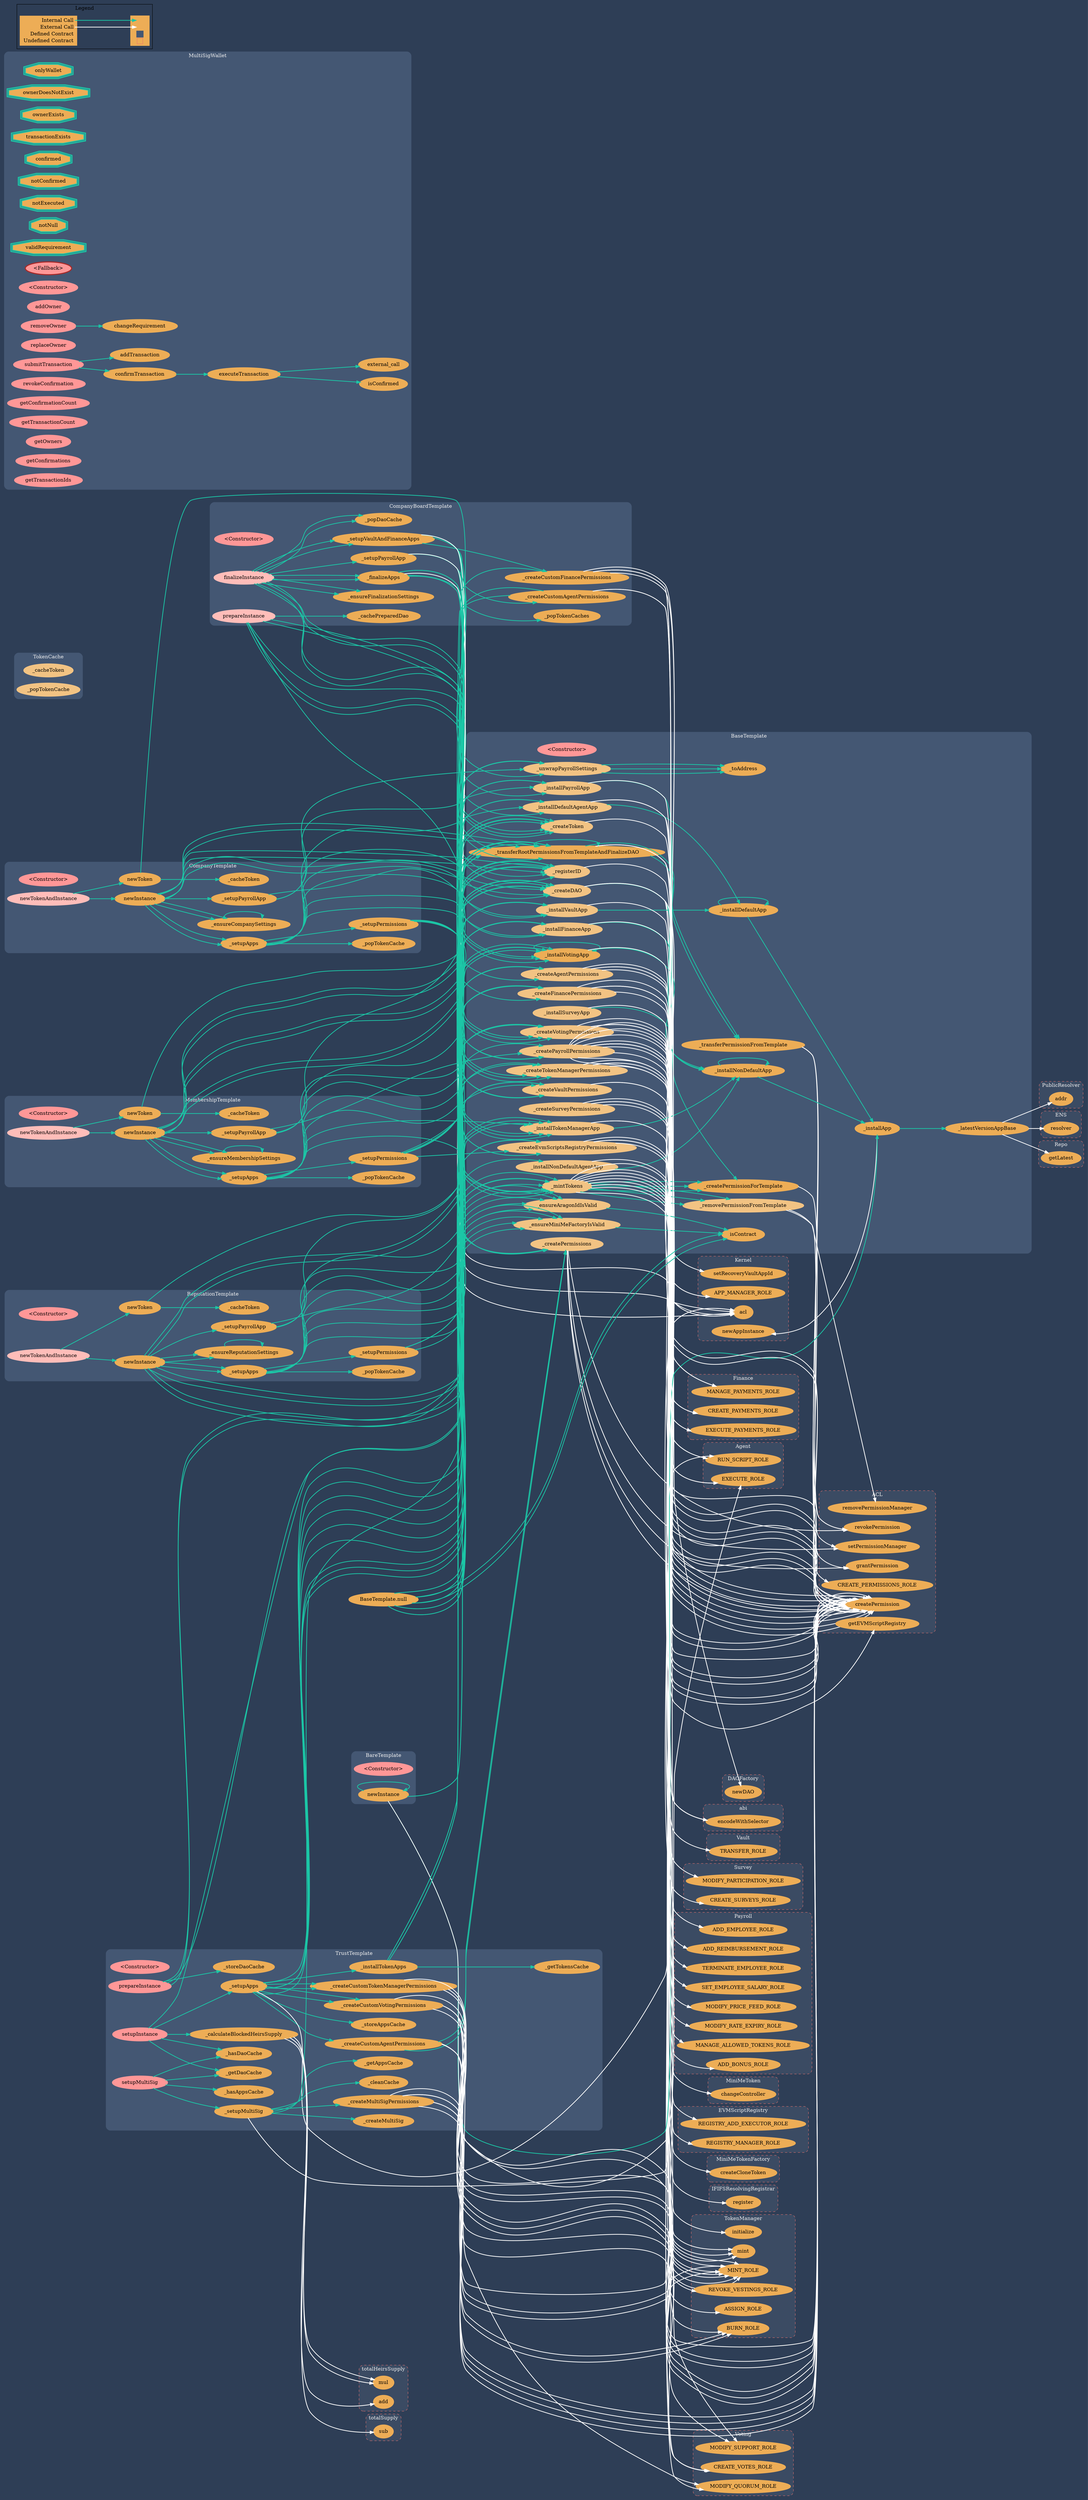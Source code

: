 digraph G {
  graph [ ratio = "auto", page = "100", compound =true, bgcolor = "#2e3e56" ];
  node [ style = "filled", fillcolor = "#edad56", color = "#edad56", penwidth =3 ];
  edge [ color = "#fcfcfc", penwidth =2, fontname = "helvetica Neue Ultra Light" ];
subgraph "clusterBaseTemplate" {
  graph [ label = "BaseTemplate", color = "#445773", fontcolor = "#f0f0f0", style = "rounded", bgcolor = "#445773" ];
  "BaseTemplate.<Constructor>" [ label = "<Constructor>", color = "#FF9797", fillcolor = "#FF9797" ];
  "BaseTemplate._createDAO" [ label = "_createDAO", color = "#f2c383", fillcolor = "#f2c383" ];
  "BaseTemplate._createPermissions" [ label = "_createPermissions", color = "#f2c383", fillcolor = "#f2c383" ];
  "BaseTemplate._createPermissionForTemplate" [ label = "_createPermissionForTemplate" ];
  "BaseTemplate._removePermissionFromTemplate" [ label = "_removePermissionFromTemplate", color = "#f2c383", fillcolor = "#f2c383" ];
  "BaseTemplate._transferRootPermissionsFromTemplateAndFinalizeDAO" [ label = "_transferRootPermissionsFromTemplateAndFinalizeDAO" ];
  "BaseTemplate._transferPermissionFromTemplate" [ label = "_transferPermissionFromTemplate" ];
  "BaseTemplate._installDefaultAgentApp" [ label = "_installDefaultAgentApp", color = "#f2c383", fillcolor = "#f2c383" ];
  "BaseTemplate._installNonDefaultAgentApp" [ label = "_installNonDefaultAgentApp", color = "#f2c383", fillcolor = "#f2c383" ];
  "BaseTemplate._createAgentPermissions" [ label = "_createAgentPermissions", color = "#f2c383", fillcolor = "#f2c383" ];
  "BaseTemplate._installVaultApp" [ label = "_installVaultApp", color = "#f2c383", fillcolor = "#f2c383" ];
  "BaseTemplate._createVaultPermissions" [ label = "_createVaultPermissions", color = "#f2c383", fillcolor = "#f2c383" ];
  "BaseTemplate._installVotingApp" [ label = "_installVotingApp" ];
  "BaseTemplate._createVotingPermissions" [ label = "_createVotingPermissions", color = "#f2c383", fillcolor = "#f2c383" ];
  "BaseTemplate._installSurveyApp" [ label = "_installSurveyApp", color = "#f2c383", fillcolor = "#f2c383" ];
  "BaseTemplate._createSurveyPermissions" [ label = "_createSurveyPermissions", color = "#f2c383", fillcolor = "#f2c383" ];
  "BaseTemplate._installPayrollApp" [ label = "_installPayrollApp", color = "#f2c383", fillcolor = "#f2c383" ];
  "BaseTemplate._createPayrollPermissions" [ label = "_createPayrollPermissions", color = "#f2c383", fillcolor = "#f2c383" ];
  "BaseTemplate._unwrapPayrollSettings" [ label = "_unwrapPayrollSettings", color = "#f2c383", fillcolor = "#f2c383" ];
  "BaseTemplate._installFinanceApp" [ label = "_installFinanceApp", color = "#f2c383", fillcolor = "#f2c383" ];
  "BaseTemplate._createFinancePermissions" [ label = "_createFinancePermissions", color = "#f2c383", fillcolor = "#f2c383" ];
  "BaseTemplate._installTokenManagerApp" [ label = "_installTokenManagerApp", color = "#f2c383", fillcolor = "#f2c383" ];
  "BaseTemplate._createTokenManagerPermissions" [ label = "_createTokenManagerPermissions", color = "#f2c383", fillcolor = "#f2c383" ];
  "BaseTemplate._mintTokens" [ label = "_mintTokens", color = "#f2c383", fillcolor = "#f2c383" ];
  "BaseTemplate._createEvmScriptsRegistryPermissions" [ label = "_createEvmScriptsRegistryPermissions", color = "#f2c383", fillcolor = "#f2c383" ];
  "BaseTemplate._installNonDefaultApp" [ label = "_installNonDefaultApp" ];
  "BaseTemplate._installDefaultApp" [ label = "_installDefaultApp" ];
  "BaseTemplate._installApp" [ label = "_installApp" ];
  "BaseTemplate._latestVersionAppBase" [ label = "_latestVersionAppBase" ];
  "BaseTemplate._createToken" [ label = "_createToken", color = "#f2c383", fillcolor = "#f2c383" ];
  "BaseTemplate._ensureMiniMeFactoryIsValid" [ label = "_ensureMiniMeFactoryIsValid", color = "#f2c383", fillcolor = "#f2c383" ];
  "BaseTemplate._registerID" [ label = "_registerID", color = "#f2c383", fillcolor = "#f2c383" ];
  "BaseTemplate._ensureAragonIdIsValid" [ label = "_ensureAragonIdIsValid", color = "#f2c383", fillcolor = "#f2c383" ];
  "BaseTemplate._toAddress" [ label = "_toAddress" ];
  "BaseTemplate.isContract" [ label = "isContract" ];
}

subgraph "clusterTokenCache" {
  graph [ label = "TokenCache", color = "#445773", fontcolor = "#f0f0f0", style = "rounded", bgcolor = "#445773" ];
  "TokenCache._cacheToken" [ label = "_cacheToken", color = "#f2c383", fillcolor = "#f2c383" ];
  "TokenCache._popTokenCache" [ label = "_popTokenCache", color = "#f2c383", fillcolor = "#f2c383" ];
}

subgraph "clusterBareTemplate" {
  graph [ label = "BareTemplate", color = "#445773", fontcolor = "#f0f0f0", style = "rounded", bgcolor = "#445773" ];
  "BareTemplate.<Constructor>" [ label = "<Constructor>", color = "#FF9797", fillcolor = "#FF9797" ];
  "BareTemplate.newInstance" [ label = "newInstance" ];
}

subgraph "clusterCompanyBoardTemplate" {
  graph [ label = "CompanyBoardTemplate", color = "#445773", fontcolor = "#f0f0f0", style = "rounded", bgcolor = "#445773" ];
  "CompanyBoardTemplate.<Constructor>" [ label = "<Constructor>", color = "#FF9797", fillcolor = "#FF9797" ];
  "CompanyBoardTemplate.prepareInstance" [ label = "prepareInstance", color = "#ffbdb9", fillcolor = "#ffbdb9" ];
  "CompanyBoardTemplate.finalizeInstance" [ label = "finalizeInstance", color = "#ffbdb9", fillcolor = "#ffbdb9" ];
  "CompanyBoardTemplate._finalizeApps" [ label = "_finalizeApps" ];
  "CompanyBoardTemplate._setupVaultAndFinanceApps" [ label = "_setupVaultAndFinanceApps" ];
  "CompanyBoardTemplate._setupPayrollApp" [ label = "_setupPayrollApp" ];
  "CompanyBoardTemplate._createCustomAgentPermissions" [ label = "_createCustomAgentPermissions" ];
  "CompanyBoardTemplate._createCustomFinancePermissions" [ label = "_createCustomFinancePermissions" ];
  "CompanyBoardTemplate._cachePreparedDao" [ label = "_cachePreparedDao" ];
  "CompanyBoardTemplate._popDaoCache" [ label = "_popDaoCache" ];
  "CompanyBoardTemplate._popTokenCaches" [ label = "_popTokenCaches" ];
  "CompanyBoardTemplate._ensureFinalizationSettings" [ label = "_ensureFinalizationSettings" ];
}

subgraph "clusterCompanyTemplate" {
  graph [ label = "CompanyTemplate", color = "#445773", fontcolor = "#f0f0f0", style = "rounded", bgcolor = "#445773" ];
  "CompanyTemplate.<Constructor>" [ label = "<Constructor>", color = "#FF9797", fillcolor = "#FF9797" ];
  "CompanyTemplate.newTokenAndInstance" [ label = "newTokenAndInstance", color = "#ffbdb9", fillcolor = "#ffbdb9" ];
  "CompanyTemplate.newToken" [ label = "newToken" ];
  "CompanyTemplate.newInstance" [ label = "newInstance" ];
  "CompanyTemplate._setupApps" [ label = "_setupApps" ];
  "CompanyTemplate._setupPayrollApp" [ label = "_setupPayrollApp" ];
  "CompanyTemplate._setupPermissions" [ label = "_setupPermissions" ];
  "CompanyTemplate._ensureCompanySettings" [ label = "_ensureCompanySettings" ];
  "CompanyTemplate._cacheToken" [ label = "_cacheToken" ];
  "CompanyTemplate._popTokenCache" [ label = "_popTokenCache" ];
}

subgraph "clusterMembershipTemplate" {
  graph [ label = "MembershipTemplate", color = "#445773", fontcolor = "#f0f0f0", style = "rounded", bgcolor = "#445773" ];
  "MembershipTemplate.<Constructor>" [ label = "<Constructor>", color = "#FF9797", fillcolor = "#FF9797" ];
  "MembershipTemplate.newTokenAndInstance" [ label = "newTokenAndInstance", color = "#ffbdb9", fillcolor = "#ffbdb9" ];
  "MembershipTemplate.newToken" [ label = "newToken" ];
  "MembershipTemplate.newInstance" [ label = "newInstance" ];
  "MembershipTemplate._setupApps" [ label = "_setupApps" ];
  "MembershipTemplate._setupPayrollApp" [ label = "_setupPayrollApp" ];
  "MembershipTemplate._setupPermissions" [ label = "_setupPermissions" ];
  "MembershipTemplate._ensureMembershipSettings" [ label = "_ensureMembershipSettings" ];
  "MembershipTemplate._cacheToken" [ label = "_cacheToken" ];
  "MembershipTemplate._popTokenCache" [ label = "_popTokenCache" ];
}

subgraph "clusterReputationTemplate" {
  graph [ label = "ReputationTemplate", color = "#445773", fontcolor = "#f0f0f0", style = "rounded", bgcolor = "#445773" ];
  "ReputationTemplate.<Constructor>" [ label = "<Constructor>", color = "#FF9797", fillcolor = "#FF9797" ];
  "ReputationTemplate.newTokenAndInstance" [ label = "newTokenAndInstance", color = "#ffbdb9", fillcolor = "#ffbdb9" ];
  "ReputationTemplate.newToken" [ label = "newToken" ];
  "ReputationTemplate.newInstance" [ label = "newInstance" ];
  "ReputationTemplate._setupApps" [ label = "_setupApps" ];
  "ReputationTemplate._setupPayrollApp" [ label = "_setupPayrollApp" ];
  "ReputationTemplate._setupPermissions" [ label = "_setupPermissions" ];
  "ReputationTemplate._ensureReputationSettings" [ label = "_ensureReputationSettings" ];
  "ReputationTemplate._cacheToken" [ label = "_cacheToken" ];
  "ReputationTemplate._popTokenCache" [ label = "_popTokenCache" ];
}

subgraph "clusterMultiSigWallet" {
  graph [ label = "MultiSigWallet", color = "#445773", fontcolor = "#f0f0f0", style = "rounded", bgcolor = "#445773" ];
  "MultiSigWallet.onlyWallet" [ label = "onlyWallet", color = "#1bc6a6", shape =doubleoctagon ];
  "MultiSigWallet.ownerDoesNotExist" [ label = "ownerDoesNotExist", color = "#1bc6a6", shape =doubleoctagon ];
  "MultiSigWallet.ownerExists" [ label = "ownerExists", color = "#1bc6a6", shape =doubleoctagon ];
  "MultiSigWallet.transactionExists" [ label = "transactionExists", color = "#1bc6a6", shape =doubleoctagon ];
  "MultiSigWallet.confirmed" [ label = "confirmed", color = "#1bc6a6", shape =doubleoctagon ];
  "MultiSigWallet.notConfirmed" [ label = "notConfirmed", color = "#1bc6a6", shape =doubleoctagon ];
  "MultiSigWallet.notExecuted" [ label = "notExecuted", color = "#1bc6a6", shape =doubleoctagon ];
  "MultiSigWallet.notNull" [ label = "notNull", color = "#1bc6a6", shape =doubleoctagon ];
  "MultiSigWallet.validRequirement" [ label = "validRequirement", color = "#1bc6a6", shape =doubleoctagon ];
  "MultiSigWallet.<Fallback>" [ label = "<Fallback>", color = "brown", fillcolor = "#FF9797" ];
  "MultiSigWallet.<Constructor>" [ label = "<Constructor>", color = "#FF9797", fillcolor = "#FF9797" ];
  "MultiSigWallet.addOwner" [ label = "addOwner", color = "#FF9797", fillcolor = "#FF9797" ];
  "MultiSigWallet.removeOwner" [ label = "removeOwner", color = "#FF9797", fillcolor = "#FF9797" ];
  "MultiSigWallet.replaceOwner" [ label = "replaceOwner", color = "#FF9797", fillcolor = "#FF9797" ];
  "MultiSigWallet.changeRequirement" [ label = "changeRequirement" ];
  "MultiSigWallet.submitTransaction" [ label = "submitTransaction", color = "#FF9797", fillcolor = "#FF9797" ];
  "MultiSigWallet.confirmTransaction" [ label = "confirmTransaction" ];
  "MultiSigWallet.revokeConfirmation" [ label = "revokeConfirmation", color = "#FF9797", fillcolor = "#FF9797" ];
  "MultiSigWallet.executeTransaction" [ label = "executeTransaction" ];
  "MultiSigWallet.external_call" [ label = "external_call" ];
  "MultiSigWallet.isConfirmed" [ label = "isConfirmed" ];
  "MultiSigWallet.addTransaction" [ label = "addTransaction" ];
  "MultiSigWallet.getConfirmationCount" [ label = "getConfirmationCount", color = "#FF9797", fillcolor = "#FF9797" ];
  "MultiSigWallet.getTransactionCount" [ label = "getTransactionCount", color = "#FF9797", fillcolor = "#FF9797" ];
  "MultiSigWallet.getOwners" [ label = "getOwners", color = "#FF9797", fillcolor = "#FF9797" ];
  "MultiSigWallet.getConfirmations" [ label = "getConfirmations", color = "#FF9797", fillcolor = "#FF9797" ];
  "MultiSigWallet.getTransactionIds" [ label = "getTransactionIds", color = "#FF9797", fillcolor = "#FF9797" ];
}

subgraph "clusterTrustTemplate" {
  graph [ label = "TrustTemplate", color = "#445773", fontcolor = "#f0f0f0", style = "rounded", bgcolor = "#445773" ];
  "TrustTemplate.<Constructor>" [ label = "<Constructor>", color = "#FF9797", fillcolor = "#FF9797" ];
  "TrustTemplate.prepareInstance" [ label = "prepareInstance", color = "#FF9797", fillcolor = "#FF9797" ];
  "TrustTemplate.setupInstance" [ label = "setupInstance", color = "#FF9797", fillcolor = "#FF9797" ];
  "TrustTemplate.setupMultiSig" [ label = "setupMultiSig", color = "#FF9797", fillcolor = "#FF9797" ];
  "TrustTemplate._setupApps" [ label = "_setupApps" ];
  "TrustTemplate._setupMultiSig" [ label = "_setupMultiSig" ];
  "TrustTemplate._createMultiSig" [ label = "_createMultiSig" ];
  "TrustTemplate._installTokenApps" [ label = "_installTokenApps" ];
  "TrustTemplate._createCustomAgentPermissions" [ label = "_createCustomAgentPermissions" ];
  "TrustTemplate._createCustomTokenManagerPermissions" [ label = "_createCustomTokenManagerPermissions" ];
  "TrustTemplate._createCustomVotingPermissions" [ label = "_createCustomVotingPermissions" ];
  "TrustTemplate._createMultiSigPermissions" [ label = "_createMultiSigPermissions" ];
  "TrustTemplate._storeDaoCache" [ label = "_storeDaoCache" ];
  "TrustTemplate._storeAppsCache" [ label = "_storeAppsCache" ];
  "TrustTemplate._cleanCache" [ label = "_cleanCache" ];
  "TrustTemplate._hasDaoCache" [ label = "_hasDaoCache" ];
  "TrustTemplate._hasAppsCache" [ label = "_hasAppsCache" ];
  "TrustTemplate._getDaoCache" [ label = "_getDaoCache" ];
  "TrustTemplate._getTokensCache" [ label = "_getTokensCache" ];
  "TrustTemplate._getAppsCache" [ label = "_getAppsCache" ];
  "TrustTemplate._calculateBlockedHeirsSupply" [ label = "_calculateBlockedHeirsSupply" ];
}

subgraph "clusterDAOFactory" {
  graph [ label = "DAOFactory", color = "#e8726d", fontcolor = "#f0f0f0", style = "rounded,dashed", bgcolor = "#3b4b63" ];
  "DAOFactory.newDAO" [ label = "newDAO" ];
}

subgraph "clusterKernel" {
  graph [ label = "Kernel", color = "#e8726d", fontcolor = "#f0f0f0", style = "rounded,dashed", bgcolor = "#3b4b63" ];
  "Kernel.acl" [ label = "acl" ];
  "Kernel.APP_MANAGER_ROLE" [ label = "APP_MANAGER_ROLE" ];
  "Kernel.setRecoveryVaultAppId" [ label = "setRecoveryVaultAppId" ];
  "Kernel.newAppInstance" [ label = "newAppInstance" ];
}

subgraph "clusterACL" {
  graph [ label = "ACL", color = "#e8726d", fontcolor = "#f0f0f0", style = "rounded,dashed", bgcolor = "#3b4b63" ];
  "ACL.createPermission" [ label = "createPermission" ];
  "ACL.grantPermission" [ label = "grantPermission" ];
  "ACL.revokePermission" [ label = "revokePermission" ];
  "ACL.setPermissionManager" [ label = "setPermissionManager" ];
  "ACL.removePermissionManager" [ label = "removePermissionManager" ];
  "ACL.CREATE_PERMISSIONS_ROLE" [ label = "CREATE_PERMISSIONS_ROLE" ];
  "ACL.getEVMScriptRegistry" [ label = "getEVMScriptRegistry" ];
}

subgraph "clusterabi" {
  graph [ label = "abi", color = "#e8726d", fontcolor = "#f0f0f0", style = "rounded,dashed", bgcolor = "#3b4b63" ];
  "abi.encodeWithSelector" [ label = "encodeWithSelector" ];
}

subgraph "clusterAgent" {
  graph [ label = "Agent", color = "#e8726d", fontcolor = "#f0f0f0", style = "rounded,dashed", bgcolor = "#3b4b63" ];
  "Agent.EXECUTE_ROLE" [ label = "EXECUTE_ROLE" ];
  "Agent.RUN_SCRIPT_ROLE" [ label = "RUN_SCRIPT_ROLE" ];
}

subgraph "clusterVault" {
  graph [ label = "Vault", color = "#e8726d", fontcolor = "#f0f0f0", style = "rounded,dashed", bgcolor = "#3b4b63" ];
  "Vault.TRANSFER_ROLE" [ label = "TRANSFER_ROLE" ];
}

subgraph "clusterVoting" {
  graph [ label = "Voting", color = "#e8726d", fontcolor = "#f0f0f0", style = "rounded,dashed", bgcolor = "#3b4b63" ];
  "Voting.MODIFY_QUORUM_ROLE" [ label = "MODIFY_QUORUM_ROLE" ];
  "Voting.MODIFY_SUPPORT_ROLE" [ label = "MODIFY_SUPPORT_ROLE" ];
  "Voting.CREATE_VOTES_ROLE" [ label = "CREATE_VOTES_ROLE" ];
}

subgraph "clusterSurvey" {
  graph [ label = "Survey", color = "#e8726d", fontcolor = "#f0f0f0", style = "rounded,dashed", bgcolor = "#3b4b63" ];
  "Survey.CREATE_SURVEYS_ROLE" [ label = "CREATE_SURVEYS_ROLE" ];
  "Survey.MODIFY_PARTICIPATION_ROLE" [ label = "MODIFY_PARTICIPATION_ROLE" ];
}

subgraph "clusterPayroll" {
  graph [ label = "Payroll", color = "#e8726d", fontcolor = "#f0f0f0", style = "rounded,dashed", bgcolor = "#3b4b63" ];
  "Payroll.ADD_BONUS_ROLE" [ label = "ADD_BONUS_ROLE" ];
  "Payroll.ADD_EMPLOYEE_ROLE" [ label = "ADD_EMPLOYEE_ROLE" ];
  "Payroll.ADD_REIMBURSEMENT_ROLE" [ label = "ADD_REIMBURSEMENT_ROLE" ];
  "Payroll.TERMINATE_EMPLOYEE_ROLE" [ label = "TERMINATE_EMPLOYEE_ROLE" ];
  "Payroll.SET_EMPLOYEE_SALARY_ROLE" [ label = "SET_EMPLOYEE_SALARY_ROLE" ];
  "Payroll.MODIFY_PRICE_FEED_ROLE" [ label = "MODIFY_PRICE_FEED_ROLE" ];
  "Payroll.MODIFY_RATE_EXPIRY_ROLE" [ label = "MODIFY_RATE_EXPIRY_ROLE" ];
  "Payroll.MANAGE_ALLOWED_TOKENS_ROLE" [ label = "MANAGE_ALLOWED_TOKENS_ROLE" ];
}

subgraph "clusterFinance" {
  graph [ label = "Finance", color = "#e8726d", fontcolor = "#f0f0f0", style = "rounded,dashed", bgcolor = "#3b4b63" ];
  "Finance.CREATE_PAYMENTS_ROLE" [ label = "CREATE_PAYMENTS_ROLE" ];
  "Finance.EXECUTE_PAYMENTS_ROLE" [ label = "EXECUTE_PAYMENTS_ROLE" ];
  "Finance.MANAGE_PAYMENTS_ROLE" [ label = "MANAGE_PAYMENTS_ROLE" ];
}

subgraph "clusterMiniMeToken" {
  graph [ label = "MiniMeToken", color = "#e8726d", fontcolor = "#f0f0f0", style = "rounded,dashed", bgcolor = "#3b4b63" ];
  "MiniMeToken.changeController" [ label = "changeController" ];
}

subgraph "clusterTokenManager" {
  graph [ label = "TokenManager", color = "#e8726d", fontcolor = "#f0f0f0", style = "rounded,dashed", bgcolor = "#3b4b63" ];
  "TokenManager.initialize" [ label = "initialize" ];
  "TokenManager.MINT_ROLE" [ label = "MINT_ROLE" ];
  "TokenManager.BURN_ROLE" [ label = "BURN_ROLE" ];
  "TokenManager.mint" [ label = "mint" ];
  "TokenManager.ASSIGN_ROLE" [ label = "ASSIGN_ROLE" ];
  "TokenManager.REVOKE_VESTINGS_ROLE" [ label = "REVOKE_VESTINGS_ROLE" ];
}

subgraph "clusterEVMScriptRegistry" {
  graph [ label = "EVMScriptRegistry", color = "#e8726d", fontcolor = "#f0f0f0", style = "rounded,dashed", bgcolor = "#3b4b63" ];
  "EVMScriptRegistry.REGISTRY_MANAGER_ROLE" [ label = "REGISTRY_MANAGER_ROLE" ];
  "EVMScriptRegistry.REGISTRY_ADD_EXECUTOR_ROLE" [ label = "REGISTRY_ADD_EXECUTOR_ROLE" ];
}

subgraph "clusterPublicResolver" {
  graph [ label = "PublicResolver", color = "#e8726d", fontcolor = "#f0f0f0", style = "rounded,dashed", bgcolor = "#3b4b63" ];
  "PublicResolver.addr" [ label = "addr" ];
}

subgraph "clusterENS" {
  graph [ label = "ENS", color = "#e8726d", fontcolor = "#f0f0f0", style = "rounded,dashed", bgcolor = "#3b4b63" ];
  "ENS.resolver" [ label = "resolver" ];
}

subgraph "clusterRepo" {
  graph [ label = "Repo", color = "#e8726d", fontcolor = "#f0f0f0", style = "rounded,dashed", bgcolor = "#3b4b63" ];
  "Repo.getLatest" [ label = "getLatest" ];
}

subgraph "clusterMiniMeTokenFactory" {
  graph [ label = "MiniMeTokenFactory", color = "#e8726d", fontcolor = "#f0f0f0", style = "rounded,dashed", bgcolor = "#3b4b63" ];
  "MiniMeTokenFactory.createCloneToken" [ label = "createCloneToken" ];
}

subgraph "clusterIFIFSResolvingRegistrar" {
  graph [ label = "IFIFSResolvingRegistrar", color = "#e8726d", fontcolor = "#f0f0f0", style = "rounded,dashed", bgcolor = "#3b4b63" ];
  "IFIFSResolvingRegistrar.register" [ label = "register" ];
}

subgraph "clustertotalHeirsSupply" {
  graph [ label = "totalHeirsSupply", color = "#e8726d", fontcolor = "#f0f0f0", style = "rounded,dashed", bgcolor = "#3b4b63" ];
  "totalHeirsSupply.add" [ label = "add" ];
  "totalHeirsSupply.mul" [ label = "mul" ];
}

subgraph "clustertotalSupply" {
  graph [ label = "totalSupply", color = "#e8726d", fontcolor = "#f0f0f0", style = "rounded,dashed", bgcolor = "#3b4b63" ];
  "totalSupply.sub" [ label = "sub" ];
}

  "BaseTemplate.null";
  "BaseTemplate.isContract";
  "BaseTemplate._createDAO";
  "DAOFactory.newDAO";
  "Kernel.acl";
  "BaseTemplate._createPermissionForTemplate";
  "Kernel.APP_MANAGER_ROLE";
  "BaseTemplate._createPermissions";
  "ACL.createPermission";
  "ACL.grantPermission";
  "ACL.revokePermission";
  "ACL.setPermissionManager";
  "BaseTemplate._removePermissionFromTemplate";
  "ACL.removePermissionManager";
  "BaseTemplate._transferRootPermissionsFromTemplateAndFinalizeDAO";
  "BaseTemplate._transferPermissionFromTemplate";
  "ACL.CREATE_PERMISSIONS_ROLE";
  "BaseTemplate._installDefaultAgentApp";
  "abi.encodeWithSelector";
  "BaseTemplate._installDefaultApp";
  "Kernel.setRecoveryVaultAppId";
  "BaseTemplate._installNonDefaultAgentApp";
  "BaseTemplate._installNonDefaultApp";
  "BaseTemplate._createAgentPermissions";
  "Agent.EXECUTE_ROLE";
  "Agent.RUN_SCRIPT_ROLE";
  "BaseTemplate._installVaultApp";
  "BaseTemplate._createVaultPermissions";
  "Vault.TRANSFER_ROLE";
  "BaseTemplate._installVotingApp";
  "BaseTemplate._createVotingPermissions";
  "Voting.MODIFY_QUORUM_ROLE";
  "Voting.MODIFY_SUPPORT_ROLE";
  "Voting.CREATE_VOTES_ROLE";
  "BaseTemplate._installSurveyApp";
  "BaseTemplate._createSurveyPermissions";
  "Survey.CREATE_SURVEYS_ROLE";
  "Survey.MODIFY_PARTICIPATION_ROLE";
  "BaseTemplate._installPayrollApp";
  "BaseTemplate._createPayrollPermissions";
  "Payroll.ADD_BONUS_ROLE";
  "Payroll.ADD_EMPLOYEE_ROLE";
  "Payroll.ADD_REIMBURSEMENT_ROLE";
  "Payroll.TERMINATE_EMPLOYEE_ROLE";
  "Payroll.SET_EMPLOYEE_SALARY_ROLE";
  "Payroll.MODIFY_PRICE_FEED_ROLE";
  "Payroll.MODIFY_RATE_EXPIRY_ROLE";
  "Payroll.MANAGE_ALLOWED_TOKENS_ROLE";
  "BaseTemplate._unwrapPayrollSettings";
  "BaseTemplate._toAddress";
  "BaseTemplate._installFinanceApp";
  "BaseTemplate._createFinancePermissions";
  "Finance.CREATE_PAYMENTS_ROLE";
  "Finance.EXECUTE_PAYMENTS_ROLE";
  "Finance.MANAGE_PAYMENTS_ROLE";
  "BaseTemplate._installTokenManagerApp";
  "MiniMeToken.changeController";
  "TokenManager.initialize";
  "BaseTemplate._createTokenManagerPermissions";
  "TokenManager.MINT_ROLE";
  "TokenManager.BURN_ROLE";
  "BaseTemplate._mintTokens";
  "TokenManager.mint";
  "BaseTemplate._createEvmScriptsRegistryPermissions";
  "ACL.getEVMScriptRegistry";
  "EVMScriptRegistry.REGISTRY_MANAGER_ROLE";
  "EVMScriptRegistry.REGISTRY_ADD_EXECUTOR_ROLE";
  "BaseTemplate._installApp";
  "BaseTemplate._latestVersionAppBase";
  "Kernel.newAppInstance";
  "PublicResolver.addr";
  "ENS.resolver";
  "Repo.getLatest";
  "BaseTemplate._createToken";
  "MiniMeTokenFactory.createCloneToken";
  "BaseTemplate._ensureMiniMeFactoryIsValid";
  "BaseTemplate._registerID";
  "IFIFSResolvingRegistrar.register";
  "BaseTemplate._ensureAragonIdIsValid";
  "BareTemplate.newInstance";
  "CompanyBoardTemplate.prepareInstance";
  "CompanyBoardTemplate._cachePreparedDao";
  "CompanyBoardTemplate.finalizeInstance";
  "CompanyBoardTemplate._ensureFinalizationSettings";
  "CompanyBoardTemplate._popDaoCache";
  "CompanyBoardTemplate._setupVaultAndFinanceApps";
  "CompanyBoardTemplate._finalizeApps";
  "CompanyBoardTemplate._setupPayrollApp";
  "CompanyBoardTemplate._popTokenCaches";
  "CompanyBoardTemplate._createCustomAgentPermissions";
  "CompanyBoardTemplate._createCustomFinancePermissions";
  "CompanyTemplate.newTokenAndInstance";
  "CompanyTemplate.newToken";
  "CompanyTemplate.newInstance";
  "CompanyTemplate._cacheToken";
  "CompanyTemplate._ensureCompanySettings";
  "CompanyTemplate._setupApps";
  "CompanyTemplate._setupPayrollApp";
  "CompanyTemplate._popTokenCache";
  "CompanyTemplate._setupPermissions";
  "MembershipTemplate.newTokenAndInstance";
  "MembershipTemplate.newToken";
  "MembershipTemplate.newInstance";
  "MembershipTemplate._cacheToken";
  "MembershipTemplate._ensureMembershipSettings";
  "MembershipTemplate._setupApps";
  "MembershipTemplate._setupPayrollApp";
  "MembershipTemplate._popTokenCache";
  "MembershipTemplate._setupPermissions";
  "ReputationTemplate.newTokenAndInstance";
  "ReputationTemplate.newToken";
  "ReputationTemplate.newInstance";
  "ReputationTemplate._cacheToken";
  "ReputationTemplate._ensureReputationSettings";
  "ReputationTemplate._setupApps";
  "ReputationTemplate._setupPayrollApp";
  "ReputationTemplate._popTokenCache";
  "ReputationTemplate._setupPermissions";
  "MultiSigWallet.removeOwner";
  "MultiSigWallet.changeRequirement";
  "MultiSigWallet.submitTransaction";
  "MultiSigWallet.addTransaction";
  "MultiSigWallet.confirmTransaction";
  "MultiSigWallet.executeTransaction";
  "MultiSigWallet.isConfirmed";
  "MultiSigWallet.external_call";
  "TrustTemplate.prepareInstance";
  "TrustTemplate._storeDaoCache";
  "TrustTemplate.setupInstance";
  "TrustTemplate._hasDaoCache";
  "TrustTemplate._calculateBlockedHeirsSupply";
  "TrustTemplate._getDaoCache";
  "TrustTemplate._setupApps";
  "TrustTemplate.setupMultiSig";
  "TrustTemplate._hasAppsCache";
  "TrustTemplate._setupMultiSig";
  "TrustTemplate._installTokenApps";
  "TrustTemplate._createCustomAgentPermissions";
  "TrustTemplate._createCustomVotingPermissions";
  "TrustTemplate._createCustomTokenManagerPermissions";
  "TrustTemplate._storeAppsCache";
  "TrustTemplate._getAppsCache";
  "TrustTemplate._createMultiSig";
  "TrustTemplate._createMultiSigPermissions";
  "TrustTemplate._cleanCache";
  "TrustTemplate._getTokensCache";
  "TokenManager.ASSIGN_ROLE";
  "TokenManager.REVOKE_VESTINGS_ROLE";
  "totalHeirsSupply.add";
  "totalHeirsSupply.mul";
  "totalSupply.sub";
  "BaseTemplate.null" -> "BaseTemplate.isContract" [ color = "#1bc6a6" ];
  "BaseTemplate.null" -> "BaseTemplate.isContract" [ color = "#1bc6a6" ];
  "BaseTemplate._createDAO" -> "DAOFactory.newDAO" [ color = "white" ];
  "BaseTemplate._createDAO" -> "Kernel.acl" [ color = "white" ];
  "BaseTemplate._createDAO" -> "BaseTemplate._createPermissionForTemplate" [ color = "#1bc6a6" ];
  "BaseTemplate._createDAO" -> "Kernel.APP_MANAGER_ROLE" [ color = "white" ];
  "BaseTemplate._createPermissions" -> "ACL.createPermission" [ color = "white" ];
  "BaseTemplate._createPermissions" -> "ACL.grantPermission" [ color = "white" ];
  "BaseTemplate._createPermissions" -> "ACL.revokePermission" [ color = "white" ];
  "BaseTemplate._createPermissions" -> "ACL.setPermissionManager" [ color = "white" ];
  "BaseTemplate._createPermissionForTemplate" -> "ACL.createPermission" [ color = "white" ];
  "BaseTemplate._removePermissionFromTemplate" -> "ACL.revokePermission" [ color = "white" ];
  "BaseTemplate._removePermissionFromTemplate" -> "ACL.removePermissionManager" [ color = "white" ];
  "BaseTemplate._transferRootPermissionsFromTemplateAndFinalizeDAO" -> "BaseTemplate._transferRootPermissionsFromTemplateAndFinalizeDAO" [ color = "#1bc6a6" ];
  "BaseTemplate._transferRootPermissionsFromTemplateAndFinalizeDAO" -> "Kernel.acl" [ color = "white" ];
  "BaseTemplate._transferRootPermissionsFromTemplateAndFinalizeDAO" -> "BaseTemplate._transferPermissionFromTemplate" [ color = "#1bc6a6" ];
  "BaseTemplate._transferRootPermissionsFromTemplateAndFinalizeDAO" -> "Kernel.APP_MANAGER_ROLE" [ color = "white" ];
  "BaseTemplate._transferRootPermissionsFromTemplateAndFinalizeDAO" -> "BaseTemplate._transferPermissionFromTemplate" [ color = "#1bc6a6" ];
  "BaseTemplate._transferRootPermissionsFromTemplateAndFinalizeDAO" -> "ACL.CREATE_PERMISSIONS_ROLE" [ color = "white" ];
  "BaseTemplate._transferPermissionFromTemplate" -> "ACL.grantPermission" [ color = "white" ];
  "BaseTemplate._transferPermissionFromTemplate" -> "ACL.revokePermission" [ color = "white" ];
  "BaseTemplate._transferPermissionFromTemplate" -> "ACL.setPermissionManager" [ color = "white" ];
  "BaseTemplate._installDefaultAgentApp" -> "abi.encodeWithSelector" [ color = "white" ];
  "BaseTemplate._installDefaultAgentApp" -> "BaseTemplate._installDefaultApp" [ color = "#1bc6a6" ];
  "BaseTemplate._installDefaultAgentApp" -> "Kernel.setRecoveryVaultAppId" [ color = "white" ];
  "BaseTemplate._installNonDefaultAgentApp" -> "abi.encodeWithSelector" [ color = "white" ];
  "BaseTemplate._installNonDefaultAgentApp" -> "BaseTemplate._installNonDefaultApp" [ color = "#1bc6a6" ];
  "BaseTemplate._createAgentPermissions" -> "ACL.createPermission" [ color = "white" ];
  "BaseTemplate._createAgentPermissions" -> "Agent.EXECUTE_ROLE" [ color = "white" ];
  "BaseTemplate._createAgentPermissions" -> "ACL.createPermission" [ color = "white" ];
  "BaseTemplate._createAgentPermissions" -> "Agent.RUN_SCRIPT_ROLE" [ color = "white" ];
  "BaseTemplate._installVaultApp" -> "abi.encodeWithSelector" [ color = "white" ];
  "BaseTemplate._installVaultApp" -> "BaseTemplate._installDefaultApp" [ color = "#1bc6a6" ];
  "BaseTemplate._createVaultPermissions" -> "ACL.createPermission" [ color = "white" ];
  "BaseTemplate._createVaultPermissions" -> "Vault.TRANSFER_ROLE" [ color = "white" ];
  "BaseTemplate._installVotingApp" -> "BaseTemplate._installVotingApp" [ color = "#1bc6a6" ];
  "BaseTemplate._installVotingApp" -> "abi.encodeWithSelector" [ color = "white" ];
  "BaseTemplate._installVotingApp" -> "BaseTemplate._installNonDefaultApp" [ color = "#1bc6a6" ];
  "BaseTemplate._createVotingPermissions" -> "ACL.createPermission" [ color = "white" ];
  "BaseTemplate._createVotingPermissions" -> "Voting.MODIFY_QUORUM_ROLE" [ color = "white" ];
  "BaseTemplate._createVotingPermissions" -> "ACL.createPermission" [ color = "white" ];
  "BaseTemplate._createVotingPermissions" -> "Voting.MODIFY_SUPPORT_ROLE" [ color = "white" ];
  "BaseTemplate._createVotingPermissions" -> "ACL.createPermission" [ color = "white" ];
  "BaseTemplate._createVotingPermissions" -> "Voting.CREATE_VOTES_ROLE" [ color = "white" ];
  "BaseTemplate._installSurveyApp" -> "abi.encodeWithSelector" [ color = "white" ];
  "BaseTemplate._installSurveyApp" -> "BaseTemplate._installNonDefaultApp" [ color = "#1bc6a6" ];
  "BaseTemplate._createSurveyPermissions" -> "ACL.createPermission" [ color = "white" ];
  "BaseTemplate._createSurveyPermissions" -> "Survey.CREATE_SURVEYS_ROLE" [ color = "white" ];
  "BaseTemplate._createSurveyPermissions" -> "ACL.createPermission" [ color = "white" ];
  "BaseTemplate._createSurveyPermissions" -> "Survey.MODIFY_PARTICIPATION_ROLE" [ color = "white" ];
  "BaseTemplate._installPayrollApp" -> "abi.encodeWithSelector" [ color = "white" ];
  "BaseTemplate._installPayrollApp" -> "BaseTemplate._installNonDefaultApp" [ color = "#1bc6a6" ];
  "BaseTemplate._createPayrollPermissions" -> "ACL.createPermission" [ color = "white" ];
  "BaseTemplate._createPayrollPermissions" -> "Payroll.ADD_BONUS_ROLE" [ color = "white" ];
  "BaseTemplate._createPayrollPermissions" -> "ACL.createPermission" [ color = "white" ];
  "BaseTemplate._createPayrollPermissions" -> "Payroll.ADD_EMPLOYEE_ROLE" [ color = "white" ];
  "BaseTemplate._createPayrollPermissions" -> "ACL.createPermission" [ color = "white" ];
  "BaseTemplate._createPayrollPermissions" -> "Payroll.ADD_REIMBURSEMENT_ROLE" [ color = "white" ];
  "BaseTemplate._createPayrollPermissions" -> "ACL.createPermission" [ color = "white" ];
  "BaseTemplate._createPayrollPermissions" -> "Payroll.TERMINATE_EMPLOYEE_ROLE" [ color = "white" ];
  "BaseTemplate._createPayrollPermissions" -> "ACL.createPermission" [ color = "white" ];
  "BaseTemplate._createPayrollPermissions" -> "Payroll.SET_EMPLOYEE_SALARY_ROLE" [ color = "white" ];
  "BaseTemplate._createPayrollPermissions" -> "ACL.createPermission" [ color = "white" ];
  "BaseTemplate._createPayrollPermissions" -> "Payroll.MODIFY_PRICE_FEED_ROLE" [ color = "white" ];
  "BaseTemplate._createPayrollPermissions" -> "ACL.createPermission" [ color = "white" ];
  "BaseTemplate._createPayrollPermissions" -> "Payroll.MODIFY_RATE_EXPIRY_ROLE" [ color = "white" ];
  "BaseTemplate._createPayrollPermissions" -> "ACL.createPermission" [ color = "white" ];
  "BaseTemplate._createPayrollPermissions" -> "Payroll.MANAGE_ALLOWED_TOKENS_ROLE" [ color = "white" ];
  "BaseTemplate._unwrapPayrollSettings" -> "BaseTemplate._toAddress" [ color = "#1bc6a6" ];
  "BaseTemplate._unwrapPayrollSettings" -> "BaseTemplate._toAddress" [ color = "#1bc6a6" ];
  "BaseTemplate._unwrapPayrollSettings" -> "BaseTemplate._toAddress" [ color = "#1bc6a6" ];
  "BaseTemplate._installFinanceApp" -> "abi.encodeWithSelector" [ color = "white" ];
  "BaseTemplate._installFinanceApp" -> "BaseTemplate._installNonDefaultApp" [ color = "#1bc6a6" ];
  "BaseTemplate._createFinancePermissions" -> "ACL.createPermission" [ color = "white" ];
  "BaseTemplate._createFinancePermissions" -> "Finance.CREATE_PAYMENTS_ROLE" [ color = "white" ];
  "BaseTemplate._createFinancePermissions" -> "ACL.createPermission" [ color = "white" ];
  "BaseTemplate._createFinancePermissions" -> "Finance.EXECUTE_PAYMENTS_ROLE" [ color = "white" ];
  "BaseTemplate._createFinancePermissions" -> "ACL.createPermission" [ color = "white" ];
  "BaseTemplate._createFinancePermissions" -> "Finance.MANAGE_PAYMENTS_ROLE" [ color = "white" ];
  "BaseTemplate._installTokenManagerApp" -> "BaseTemplate._installNonDefaultApp" [ color = "#1bc6a6" ];
  "BaseTemplate._installTokenManagerApp" -> "MiniMeToken.changeController" [ color = "white" ];
  "BaseTemplate._installTokenManagerApp" -> "TokenManager.initialize" [ color = "white" ];
  "BaseTemplate._createTokenManagerPermissions" -> "ACL.createPermission" [ color = "white" ];
  "BaseTemplate._createTokenManagerPermissions" -> "TokenManager.MINT_ROLE" [ color = "white" ];
  "BaseTemplate._createTokenManagerPermissions" -> "ACL.createPermission" [ color = "white" ];
  "BaseTemplate._createTokenManagerPermissions" -> "TokenManager.BURN_ROLE" [ color = "white" ];
  "BaseTemplate._mintTokens" -> "BaseTemplate._createPermissionForTemplate" [ color = "#1bc6a6" ];
  "BaseTemplate._mintTokens" -> "TokenManager.MINT_ROLE" [ color = "white" ];
  "BaseTemplate._mintTokens" -> "TokenManager.mint" [ color = "white" ];
  "BaseTemplate._mintTokens" -> "BaseTemplate._removePermissionFromTemplate" [ color = "#1bc6a6" ];
  "BaseTemplate._mintTokens" -> "TokenManager.MINT_ROLE" [ color = "white" ];
  "BaseTemplate._mintTokens" -> "BaseTemplate._createPermissionForTemplate" [ color = "#1bc6a6" ];
  "BaseTemplate._mintTokens" -> "TokenManager.MINT_ROLE" [ color = "white" ];
  "BaseTemplate._mintTokens" -> "TokenManager.mint" [ color = "white" ];
  "BaseTemplate._mintTokens" -> "BaseTemplate._removePermissionFromTemplate" [ color = "#1bc6a6" ];
  "BaseTemplate._mintTokens" -> "TokenManager.MINT_ROLE" [ color = "white" ];
  "BaseTemplate._mintTokens" -> "BaseTemplate._createPermissionForTemplate" [ color = "#1bc6a6" ];
  "BaseTemplate._mintTokens" -> "TokenManager.MINT_ROLE" [ color = "white" ];
  "BaseTemplate._mintTokens" -> "TokenManager.mint" [ color = "white" ];
  "BaseTemplate._mintTokens" -> "BaseTemplate._removePermissionFromTemplate" [ color = "#1bc6a6" ];
  "BaseTemplate._mintTokens" -> "TokenManager.MINT_ROLE" [ color = "white" ];
  "BaseTemplate._createEvmScriptsRegistryPermissions" -> "ACL.getEVMScriptRegistry" [ color = "white" ];
  "BaseTemplate._createEvmScriptsRegistryPermissions" -> "ACL.createPermission" [ color = "white" ];
  "BaseTemplate._createEvmScriptsRegistryPermissions" -> "EVMScriptRegistry.REGISTRY_MANAGER_ROLE" [ color = "white" ];
  "BaseTemplate._createEvmScriptsRegistryPermissions" -> "ACL.createPermission" [ color = "white" ];
  "BaseTemplate._createEvmScriptsRegistryPermissions" -> "EVMScriptRegistry.REGISTRY_ADD_EXECUTOR_ROLE" [ color = "white" ];
  "BaseTemplate._installNonDefaultApp" -> "BaseTemplate._installNonDefaultApp" [ color = "#1bc6a6" ];
  "BaseTemplate._installNonDefaultApp" -> "BaseTemplate._installApp" [ color = "#1bc6a6" ];
  "BaseTemplate._installDefaultApp" -> "BaseTemplate._installDefaultApp" [ color = "#1bc6a6" ];
  "BaseTemplate._installDefaultApp" -> "BaseTemplate._installApp" [ color = "#1bc6a6" ];
  "BaseTemplate._installApp" -> "BaseTemplate._latestVersionAppBase" [ color = "#1bc6a6" ];
  "BaseTemplate._installApp" -> "Kernel.newAppInstance" [ color = "white" ];
  "BaseTemplate._latestVersionAppBase" -> "PublicResolver.addr" [ color = "white" ];
  "BaseTemplate._latestVersionAppBase" -> "ENS.resolver" [ color = "white" ];
  "BaseTemplate._latestVersionAppBase" -> "Repo.getLatest" [ color = "white" ];
  "BaseTemplate._createToken" -> "MiniMeTokenFactory.createCloneToken" [ color = "white" ];
  "BaseTemplate._ensureMiniMeFactoryIsValid" -> "BaseTemplate.isContract" [ color = "#1bc6a6" ];
  "BaseTemplate._registerID" -> "IFIFSResolvingRegistrar.register" [ color = "white" ];
  "BaseTemplate._ensureAragonIdIsValid" -> "BaseTemplate.isContract" [ color = "#1bc6a6" ];
  "BareTemplate.newInstance" -> "BareTemplate.newInstance" [ color = "#1bc6a6" ];
  "BareTemplate.newInstance" -> "BaseTemplate._createDAO" [ color = "#1bc6a6" ];
  "BareTemplate.newInstance" -> "BaseTemplate._installApp" [ color = "#1bc6a6" ];
  "BareTemplate.newInstance" -> "ACL.createPermission" [ color = "white" ];
  "BareTemplate.newInstance" -> "BaseTemplate._transferRootPermissionsFromTemplateAndFinalizeDAO" [ color = "#1bc6a6" ];
  "BaseTemplate.null" -> "BaseTemplate._ensureAragonIdIsValid" [ color = "#1bc6a6" ];
  "BaseTemplate.null" -> "BaseTemplate._ensureMiniMeFactoryIsValid" [ color = "#1bc6a6" ];
  "CompanyBoardTemplate.prepareInstance" -> "BaseTemplate._createToken" [ color = "#1bc6a6" ];
  "CompanyBoardTemplate.prepareInstance" -> "BaseTemplate._createToken" [ color = "#1bc6a6" ];
  "CompanyBoardTemplate.prepareInstance" -> "BaseTemplate._createDAO" [ color = "#1bc6a6" ];
  "CompanyBoardTemplate.prepareInstance" -> "BaseTemplate._installVotingApp" [ color = "#1bc6a6" ];
  "CompanyBoardTemplate.prepareInstance" -> "BaseTemplate._installVotingApp" [ color = "#1bc6a6" ];
  "CompanyBoardTemplate.prepareInstance" -> "BaseTemplate._createEvmScriptsRegistryPermissions" [ color = "#1bc6a6" ];
  "CompanyBoardTemplate.prepareInstance" -> "CompanyBoardTemplate._cachePreparedDao" [ color = "#1bc6a6" ];
  "CompanyBoardTemplate.finalizeInstance" -> "CompanyBoardTemplate._ensureFinalizationSettings" [ color = "#1bc6a6" ];
  "CompanyBoardTemplate.finalizeInstance" -> "CompanyBoardTemplate._popDaoCache" [ color = "#1bc6a6" ];
  "CompanyBoardTemplate.finalizeInstance" -> "CompanyBoardTemplate._setupVaultAndFinanceApps" [ color = "#1bc6a6" ];
  "CompanyBoardTemplate.finalizeInstance" -> "CompanyBoardTemplate._finalizeApps" [ color = "#1bc6a6" ];
  "CompanyBoardTemplate.finalizeInstance" -> "BaseTemplate._transferRootPermissionsFromTemplateAndFinalizeDAO" [ color = "#1bc6a6" ];
  "CompanyBoardTemplate.finalizeInstance" -> "BaseTemplate._registerID" [ color = "#1bc6a6" ];
  "CompanyBoardTemplate.finalizeInstance" -> "CompanyBoardTemplate._ensureFinalizationSettings" [ color = "#1bc6a6" ];
  "CompanyBoardTemplate.finalizeInstance" -> "CompanyBoardTemplate._popDaoCache" [ color = "#1bc6a6" ];
  "CompanyBoardTemplate.finalizeInstance" -> "CompanyBoardTemplate._setupVaultAndFinanceApps" [ color = "#1bc6a6" ];
  "CompanyBoardTemplate.finalizeInstance" -> "CompanyBoardTemplate._setupPayrollApp" [ color = "#1bc6a6" ];
  "CompanyBoardTemplate.finalizeInstance" -> "CompanyBoardTemplate._finalizeApps" [ color = "#1bc6a6" ];
  "CompanyBoardTemplate.finalizeInstance" -> "BaseTemplate._transferRootPermissionsFromTemplateAndFinalizeDAO" [ color = "#1bc6a6" ];
  "CompanyBoardTemplate.finalizeInstance" -> "BaseTemplate._registerID" [ color = "#1bc6a6" ];
  "CompanyBoardTemplate._finalizeApps" -> "CompanyBoardTemplate._popTokenCaches" [ color = "#1bc6a6" ];
  "CompanyBoardTemplate._finalizeApps" -> "BaseTemplate._installTokenManagerApp" [ color = "#1bc6a6" ];
  "CompanyBoardTemplate._finalizeApps" -> "BaseTemplate._installTokenManagerApp" [ color = "#1bc6a6" ];
  "CompanyBoardTemplate._finalizeApps" -> "Kernel.acl" [ color = "white" ];
  "CompanyBoardTemplate._finalizeApps" -> "BaseTemplate._mintTokens" [ color = "#1bc6a6" ];
  "CompanyBoardTemplate._finalizeApps" -> "BaseTemplate._mintTokens" [ color = "#1bc6a6" ];
  "CompanyBoardTemplate._finalizeApps" -> "BaseTemplate._createTokenManagerPermissions" [ color = "#1bc6a6" ];
  "CompanyBoardTemplate._finalizeApps" -> "BaseTemplate._createTokenManagerPermissions" [ color = "#1bc6a6" ];
  "CompanyBoardTemplate._finalizeApps" -> "BaseTemplate._createVotingPermissions" [ color = "#1bc6a6" ];
  "CompanyBoardTemplate._finalizeApps" -> "BaseTemplate._createVotingPermissions" [ color = "#1bc6a6" ];
  "CompanyBoardTemplate._setupVaultAndFinanceApps" -> "BaseTemplate._installDefaultAgentApp" [ color = "#1bc6a6" ];
  "CompanyBoardTemplate._setupVaultAndFinanceApps" -> "BaseTemplate._installVaultApp" [ color = "#1bc6a6" ];
  "CompanyBoardTemplate._setupVaultAndFinanceApps" -> "BaseTemplate._installFinanceApp" [ color = "#1bc6a6" ];
  "CompanyBoardTemplate._setupVaultAndFinanceApps" -> "Kernel.acl" [ color = "white" ];
  "CompanyBoardTemplate._setupVaultAndFinanceApps" -> "CompanyBoardTemplate._createCustomAgentPermissions" [ color = "#1bc6a6" ];
  "CompanyBoardTemplate._setupVaultAndFinanceApps" -> "BaseTemplate._createVaultPermissions" [ color = "#1bc6a6" ];
  "CompanyBoardTemplate._setupVaultAndFinanceApps" -> "CompanyBoardTemplate._createCustomFinancePermissions" [ color = "#1bc6a6" ];
  "CompanyBoardTemplate._setupPayrollApp" -> "BaseTemplate._unwrapPayrollSettings" [ color = "#1bc6a6" ];
  "CompanyBoardTemplate._setupPayrollApp" -> "BaseTemplate._installPayrollApp" [ color = "#1bc6a6" ];
  "CompanyBoardTemplate._setupPayrollApp" -> "Kernel.acl" [ color = "white" ];
  "CompanyBoardTemplate._setupPayrollApp" -> "BaseTemplate._createPayrollPermissions" [ color = "#1bc6a6" ];
  "CompanyBoardTemplate._createCustomAgentPermissions" -> "BaseTemplate._createPermissions" [ color = "#1bc6a6" ];
  "CompanyBoardTemplate._createCustomAgentPermissions" -> "Agent.EXECUTE_ROLE" [ color = "white" ];
  "CompanyBoardTemplate._createCustomAgentPermissions" -> "BaseTemplate._createPermissions" [ color = "#1bc6a6" ];
  "CompanyBoardTemplate._createCustomAgentPermissions" -> "Agent.RUN_SCRIPT_ROLE" [ color = "white" ];
  "CompanyBoardTemplate._createCustomFinancePermissions" -> "BaseTemplate._createPermissions" [ color = "#1bc6a6" ];
  "CompanyBoardTemplate._createCustomFinancePermissions" -> "Finance.CREATE_PAYMENTS_ROLE" [ color = "white" ];
  "CompanyBoardTemplate._createCustomFinancePermissions" -> "ACL.createPermission" [ color = "white" ];
  "CompanyBoardTemplate._createCustomFinancePermissions" -> "Finance.EXECUTE_PAYMENTS_ROLE" [ color = "white" ];
  "CompanyBoardTemplate._createCustomFinancePermissions" -> "ACL.createPermission" [ color = "white" ];
  "CompanyBoardTemplate._createCustomFinancePermissions" -> "Finance.MANAGE_PAYMENTS_ROLE" [ color = "white" ];
  "BaseTemplate.null" -> "BaseTemplate._ensureAragonIdIsValid" [ color = "#1bc6a6" ];
  "BaseTemplate.null" -> "BaseTemplate._ensureMiniMeFactoryIsValid" [ color = "#1bc6a6" ];
  "CompanyTemplate.newTokenAndInstance" -> "CompanyTemplate.newToken" [ color = "#1bc6a6" ];
  "CompanyTemplate.newTokenAndInstance" -> "CompanyTemplate.newInstance" [ color = "#1bc6a6" ];
  "CompanyTemplate.newToken" -> "BaseTemplate._createToken" [ color = "#1bc6a6" ];
  "CompanyTemplate.newToken" -> "CompanyTemplate._cacheToken" [ color = "#1bc6a6" ];
  "CompanyTemplate.newInstance" -> "CompanyTemplate._ensureCompanySettings" [ color = "#1bc6a6" ];
  "CompanyTemplate.newInstance" -> "BaseTemplate._createDAO" [ color = "#1bc6a6" ];
  "CompanyTemplate.newInstance" -> "CompanyTemplate._setupApps" [ color = "#1bc6a6" ];
  "CompanyTemplate.newInstance" -> "BaseTemplate._transferRootPermissionsFromTemplateAndFinalizeDAO" [ color = "#1bc6a6" ];
  "CompanyTemplate.newInstance" -> "BaseTemplate._registerID" [ color = "#1bc6a6" ];
  "CompanyTemplate.newInstance" -> "CompanyTemplate._ensureCompanySettings" [ color = "#1bc6a6" ];
  "CompanyTemplate.newInstance" -> "BaseTemplate._createDAO" [ color = "#1bc6a6" ];
  "CompanyTemplate.newInstance" -> "CompanyTemplate._setupApps" [ color = "#1bc6a6" ];
  "CompanyTemplate.newInstance" -> "CompanyTemplate._setupPayrollApp" [ color = "#1bc6a6" ];
  "CompanyTemplate.newInstance" -> "BaseTemplate._transferRootPermissionsFromTemplateAndFinalizeDAO" [ color = "#1bc6a6" ];
  "CompanyTemplate.newInstance" -> "BaseTemplate._registerID" [ color = "#1bc6a6" ];
  "CompanyTemplate._setupApps" -> "CompanyTemplate._popTokenCache" [ color = "#1bc6a6" ];
  "CompanyTemplate._setupApps" -> "BaseTemplate._installDefaultAgentApp" [ color = "#1bc6a6" ];
  "CompanyTemplate._setupApps" -> "BaseTemplate._installVaultApp" [ color = "#1bc6a6" ];
  "CompanyTemplate._setupApps" -> "BaseTemplate._installFinanceApp" [ color = "#1bc6a6" ];
  "CompanyTemplate._setupApps" -> "BaseTemplate._installTokenManagerApp" [ color = "#1bc6a6" ];
  "CompanyTemplate._setupApps" -> "BaseTemplate._installVotingApp" [ color = "#1bc6a6" ];
  "CompanyTemplate._setupApps" -> "BaseTemplate._mintTokens" [ color = "#1bc6a6" ];
  "CompanyTemplate._setupApps" -> "CompanyTemplate._setupPermissions" [ color = "#1bc6a6" ];
  "CompanyTemplate._setupPayrollApp" -> "BaseTemplate._unwrapPayrollSettings" [ color = "#1bc6a6" ];
  "CompanyTemplate._setupPayrollApp" -> "BaseTemplate._installPayrollApp" [ color = "#1bc6a6" ];
  "CompanyTemplate._setupPayrollApp" -> "BaseTemplate._createPayrollPermissions" [ color = "#1bc6a6" ];
  "CompanyTemplate._setupPermissions" -> "BaseTemplate._createAgentPermissions" [ color = "#1bc6a6" ];
  "CompanyTemplate._setupPermissions" -> "BaseTemplate._createVaultPermissions" [ color = "#1bc6a6" ];
  "CompanyTemplate._setupPermissions" -> "BaseTemplate._createFinancePermissions" [ color = "#1bc6a6" ];
  "CompanyTemplate._setupPermissions" -> "BaseTemplate._createEvmScriptsRegistryPermissions" [ color = "#1bc6a6" ];
  "CompanyTemplate._setupPermissions" -> "BaseTemplate._createVotingPermissions" [ color = "#1bc6a6" ];
  "CompanyTemplate._setupPermissions" -> "BaseTemplate._createTokenManagerPermissions" [ color = "#1bc6a6" ];
  "CompanyTemplate._ensureCompanySettings" -> "CompanyTemplate._ensureCompanySettings" [ color = "#1bc6a6" ];
  "BaseTemplate.null" -> "BaseTemplate._ensureAragonIdIsValid" [ color = "#1bc6a6" ];
  "BaseTemplate.null" -> "BaseTemplate._ensureMiniMeFactoryIsValid" [ color = "#1bc6a6" ];
  "MembershipTemplate.newTokenAndInstance" -> "MembershipTemplate.newToken" [ color = "#1bc6a6" ];
  "MembershipTemplate.newTokenAndInstance" -> "MembershipTemplate.newInstance" [ color = "#1bc6a6" ];
  "MembershipTemplate.newToken" -> "BaseTemplate._createToken" [ color = "#1bc6a6" ];
  "MembershipTemplate.newToken" -> "MembershipTemplate._cacheToken" [ color = "#1bc6a6" ];
  "MembershipTemplate.newInstance" -> "MembershipTemplate._ensureMembershipSettings" [ color = "#1bc6a6" ];
  "MembershipTemplate.newInstance" -> "BaseTemplate._createDAO" [ color = "#1bc6a6" ];
  "MembershipTemplate.newInstance" -> "MembershipTemplate._setupApps" [ color = "#1bc6a6" ];
  "MembershipTemplate.newInstance" -> "BaseTemplate._transferRootPermissionsFromTemplateAndFinalizeDAO" [ color = "#1bc6a6" ];
  "MembershipTemplate.newInstance" -> "BaseTemplate._registerID" [ color = "#1bc6a6" ];
  "MembershipTemplate.newInstance" -> "MembershipTemplate._ensureMembershipSettings" [ color = "#1bc6a6" ];
  "MembershipTemplate.newInstance" -> "BaseTemplate._createDAO" [ color = "#1bc6a6" ];
  "MembershipTemplate.newInstance" -> "MembershipTemplate._setupApps" [ color = "#1bc6a6" ];
  "MembershipTemplate.newInstance" -> "MembershipTemplate._setupPayrollApp" [ color = "#1bc6a6" ];
  "MembershipTemplate.newInstance" -> "BaseTemplate._transferRootPermissionsFromTemplateAndFinalizeDAO" [ color = "#1bc6a6" ];
  "MembershipTemplate.newInstance" -> "BaseTemplate._registerID" [ color = "#1bc6a6" ];
  "MembershipTemplate._setupApps" -> "MembershipTemplate._popTokenCache" [ color = "#1bc6a6" ];
  "MembershipTemplate._setupApps" -> "BaseTemplate._installDefaultAgentApp" [ color = "#1bc6a6" ];
  "MembershipTemplate._setupApps" -> "BaseTemplate._installVaultApp" [ color = "#1bc6a6" ];
  "MembershipTemplate._setupApps" -> "BaseTemplate._installFinanceApp" [ color = "#1bc6a6" ];
  "MembershipTemplate._setupApps" -> "BaseTemplate._installTokenManagerApp" [ color = "#1bc6a6" ];
  "MembershipTemplate._setupApps" -> "BaseTemplate._installVotingApp" [ color = "#1bc6a6" ];
  "MembershipTemplate._setupApps" -> "BaseTemplate._mintTokens" [ color = "#1bc6a6" ];
  "MembershipTemplate._setupApps" -> "MembershipTemplate._setupPermissions" [ color = "#1bc6a6" ];
  "MembershipTemplate._setupPayrollApp" -> "BaseTemplate._unwrapPayrollSettings" [ color = "#1bc6a6" ];
  "MembershipTemplate._setupPayrollApp" -> "BaseTemplate._installPayrollApp" [ color = "#1bc6a6" ];
  "MembershipTemplate._setupPayrollApp" -> "BaseTemplate._createPayrollPermissions" [ color = "#1bc6a6" ];
  "MembershipTemplate._setupPermissions" -> "BaseTemplate._createAgentPermissions" [ color = "#1bc6a6" ];
  "MembershipTemplate._setupPermissions" -> "BaseTemplate._createVaultPermissions" [ color = "#1bc6a6" ];
  "MembershipTemplate._setupPermissions" -> "BaseTemplate._createFinancePermissions" [ color = "#1bc6a6" ];
  "MembershipTemplate._setupPermissions" -> "BaseTemplate._createEvmScriptsRegistryPermissions" [ color = "#1bc6a6" ];
  "MembershipTemplate._setupPermissions" -> "BaseTemplate._createVotingPermissions" [ color = "#1bc6a6" ];
  "MembershipTemplate._setupPermissions" -> "BaseTemplate._createTokenManagerPermissions" [ color = "#1bc6a6" ];
  "MembershipTemplate._ensureMembershipSettings" -> "MembershipTemplate._ensureMembershipSettings" [ color = "#1bc6a6" ];
  "BaseTemplate.null" -> "BaseTemplate._ensureAragonIdIsValid" [ color = "#1bc6a6" ];
  "BaseTemplate.null" -> "BaseTemplate._ensureMiniMeFactoryIsValid" [ color = "#1bc6a6" ];
  "ReputationTemplate.newTokenAndInstance" -> "ReputationTemplate.newToken" [ color = "#1bc6a6" ];
  "ReputationTemplate.newTokenAndInstance" -> "ReputationTemplate.newInstance" [ color = "#1bc6a6" ];
  "ReputationTemplate.newToken" -> "BaseTemplate._createToken" [ color = "#1bc6a6" ];
  "ReputationTemplate.newToken" -> "ReputationTemplate._cacheToken" [ color = "#1bc6a6" ];
  "ReputationTemplate.newInstance" -> "ReputationTemplate._ensureReputationSettings" [ color = "#1bc6a6" ];
  "ReputationTemplate.newInstance" -> "BaseTemplate._createDAO" [ color = "#1bc6a6" ];
  "ReputationTemplate.newInstance" -> "ReputationTemplate._setupApps" [ color = "#1bc6a6" ];
  "ReputationTemplate.newInstance" -> "BaseTemplate._transferRootPermissionsFromTemplateAndFinalizeDAO" [ color = "#1bc6a6" ];
  "ReputationTemplate.newInstance" -> "BaseTemplate._registerID" [ color = "#1bc6a6" ];
  "ReputationTemplate.newInstance" -> "ReputationTemplate._ensureReputationSettings" [ color = "#1bc6a6" ];
  "ReputationTemplate.newInstance" -> "BaseTemplate._createDAO" [ color = "#1bc6a6" ];
  "ReputationTemplate.newInstance" -> "ReputationTemplate._setupApps" [ color = "#1bc6a6" ];
  "ReputationTemplate.newInstance" -> "ReputationTemplate._setupPayrollApp" [ color = "#1bc6a6" ];
  "ReputationTemplate.newInstance" -> "BaseTemplate._transferRootPermissionsFromTemplateAndFinalizeDAO" [ color = "#1bc6a6" ];
  "ReputationTemplate.newInstance" -> "BaseTemplate._registerID" [ color = "#1bc6a6" ];
  "ReputationTemplate._setupApps" -> "ReputationTemplate._popTokenCache" [ color = "#1bc6a6" ];
  "ReputationTemplate._setupApps" -> "BaseTemplate._installDefaultAgentApp" [ color = "#1bc6a6" ];
  "ReputationTemplate._setupApps" -> "BaseTemplate._installVaultApp" [ color = "#1bc6a6" ];
  "ReputationTemplate._setupApps" -> "BaseTemplate._installFinanceApp" [ color = "#1bc6a6" ];
  "ReputationTemplate._setupApps" -> "BaseTemplate._installTokenManagerApp" [ color = "#1bc6a6" ];
  "ReputationTemplate._setupApps" -> "BaseTemplate._installVotingApp" [ color = "#1bc6a6" ];
  "ReputationTemplate._setupApps" -> "BaseTemplate._mintTokens" [ color = "#1bc6a6" ];
  "ReputationTemplate._setupApps" -> "ReputationTemplate._setupPermissions" [ color = "#1bc6a6" ];
  "ReputationTemplate._setupPayrollApp" -> "BaseTemplate._unwrapPayrollSettings" [ color = "#1bc6a6" ];
  "ReputationTemplate._setupPayrollApp" -> "BaseTemplate._installPayrollApp" [ color = "#1bc6a6" ];
  "ReputationTemplate._setupPayrollApp" -> "BaseTemplate._createPayrollPermissions" [ color = "#1bc6a6" ];
  "ReputationTemplate._setupPermissions" -> "BaseTemplate._createAgentPermissions" [ color = "#1bc6a6" ];
  "ReputationTemplate._setupPermissions" -> "BaseTemplate._createVaultPermissions" [ color = "#1bc6a6" ];
  "ReputationTemplate._setupPermissions" -> "BaseTemplate._createFinancePermissions" [ color = "#1bc6a6" ];
  "ReputationTemplate._setupPermissions" -> "BaseTemplate._createEvmScriptsRegistryPermissions" [ color = "#1bc6a6" ];
  "ReputationTemplate._setupPermissions" -> "BaseTemplate._createVotingPermissions" [ color = "#1bc6a6" ];
  "ReputationTemplate._setupPermissions" -> "BaseTemplate._createTokenManagerPermissions" [ color = "#1bc6a6" ];
  "ReputationTemplate._ensureReputationSettings" -> "ReputationTemplate._ensureReputationSettings" [ color = "#1bc6a6" ];
  "MultiSigWallet.removeOwner" -> "MultiSigWallet.changeRequirement" [ color = "#1bc6a6" ];
  "MultiSigWallet.submitTransaction" -> "MultiSigWallet.addTransaction" [ color = "#1bc6a6" ];
  "MultiSigWallet.submitTransaction" -> "MultiSigWallet.confirmTransaction" [ color = "#1bc6a6" ];
  "MultiSigWallet.confirmTransaction" -> "MultiSigWallet.executeTransaction" [ color = "#1bc6a6" ];
  "MultiSigWallet.executeTransaction" -> "MultiSigWallet.isConfirmed" [ color = "#1bc6a6" ];
  "MultiSigWallet.executeTransaction" -> "MultiSigWallet.external_call" [ color = "#1bc6a6" ];
  "BaseTemplate.null" -> "BaseTemplate._ensureAragonIdIsValid" [ color = "#1bc6a6" ];
  "BaseTemplate.null" -> "BaseTemplate._ensureMiniMeFactoryIsValid" [ color = "#1bc6a6" ];
  "TrustTemplate.prepareInstance" -> "BaseTemplate._createDAO" [ color = "#1bc6a6" ];
  "TrustTemplate.prepareInstance" -> "BaseTemplate._createToken" [ color = "#1bc6a6" ];
  "TrustTemplate.prepareInstance" -> "BaseTemplate._createToken" [ color = "#1bc6a6" ];
  "TrustTemplate.prepareInstance" -> "TrustTemplate._storeDaoCache" [ color = "#1bc6a6" ];
  "TrustTemplate.setupInstance" -> "TrustTemplate._hasDaoCache" [ color = "#1bc6a6" ];
  "TrustTemplate.setupInstance" -> "TrustTemplate._calculateBlockedHeirsSupply" [ color = "#1bc6a6" ];
  "TrustTemplate.setupInstance" -> "TrustTemplate._getDaoCache" [ color = "#1bc6a6" ];
  "TrustTemplate.setupInstance" -> "TrustTemplate._setupApps" [ color = "#1bc6a6" ];
  "TrustTemplate.setupInstance" -> "BaseTemplate._registerID" [ color = "#1bc6a6" ];
  "TrustTemplate.setupMultiSig" -> "TrustTemplate._hasDaoCache" [ color = "#1bc6a6" ];
  "TrustTemplate.setupMultiSig" -> "TrustTemplate._hasAppsCache" [ color = "#1bc6a6" ];
  "TrustTemplate.setupMultiSig" -> "TrustTemplate._getDaoCache" [ color = "#1bc6a6" ];
  "TrustTemplate.setupMultiSig" -> "TrustTemplate._setupMultiSig" [ color = "#1bc6a6" ];
  "TrustTemplate._setupApps" -> "Kernel.acl" [ color = "white" ];
  "TrustTemplate._setupApps" -> "BaseTemplate._installVaultApp" [ color = "#1bc6a6" ];
  "TrustTemplate._setupApps" -> "BaseTemplate._installNonDefaultAgentApp" [ color = "#1bc6a6" ];
  "TrustTemplate._setupApps" -> "BaseTemplate._installFinanceApp" [ color = "#1bc6a6" ];
  "TrustTemplate._setupApps" -> "TrustTemplate._installTokenApps" [ color = "#1bc6a6" ];
  "TrustTemplate._setupApps" -> "BaseTemplate._mintTokens" [ color = "#1bc6a6" ];
  "TrustTemplate._setupApps" -> "BaseTemplate._mintTokens" [ color = "#1bc6a6" ];
  "TrustTemplate._setupApps" -> "BaseTemplate._mintTokens" [ color = "#1bc6a6" ];
  "TrustTemplate._setupApps" -> "BaseTemplate._createVaultPermissions" [ color = "#1bc6a6" ];
  "TrustTemplate._setupApps" -> "BaseTemplate._createFinancePermissions" [ color = "#1bc6a6" ];
  "TrustTemplate._setupApps" -> "BaseTemplate._createEvmScriptsRegistryPermissions" [ color = "#1bc6a6" ];
  "TrustTemplate._setupApps" -> "TrustTemplate._createCustomAgentPermissions" [ color = "#1bc6a6" ];
  "TrustTemplate._setupApps" -> "TrustTemplate._createCustomVotingPermissions" [ color = "#1bc6a6" ];
  "TrustTemplate._setupApps" -> "TrustTemplate._createCustomVotingPermissions" [ color = "#1bc6a6" ];
  "TrustTemplate._setupApps" -> "TrustTemplate._createCustomTokenManagerPermissions" [ color = "#1bc6a6" ];
  "TrustTemplate._setupApps" -> "TrustTemplate._createCustomTokenManagerPermissions" [ color = "#1bc6a6" ];
  "TrustTemplate._setupApps" -> "TrustTemplate._storeAppsCache" [ color = "#1bc6a6" ];
  "TrustTemplate._setupMultiSig" -> "Kernel.acl" [ color = "white" ];
  "TrustTemplate._setupMultiSig" -> "TrustTemplate._getAppsCache" [ color = "#1bc6a6" ];
  "TrustTemplate._setupMultiSig" -> "TrustTemplate._createMultiSig" [ color = "#1bc6a6" ];
  "TrustTemplate._setupMultiSig" -> "TrustTemplate._createMultiSigPermissions" [ color = "#1bc6a6" ];
  "TrustTemplate._setupMultiSig" -> "BaseTemplate._transferRootPermissionsFromTemplateAndFinalizeDAO" [ color = "#1bc6a6" ];
  "TrustTemplate._setupMultiSig" -> "TrustTemplate._cleanCache" [ color = "#1bc6a6" ];
  "TrustTemplate._installTokenApps" -> "TrustTemplate._getTokensCache" [ color = "#1bc6a6" ];
  "TrustTemplate._installTokenApps" -> "BaseTemplate._installVotingApp" [ color = "#1bc6a6" ];
  "TrustTemplate._installTokenApps" -> "BaseTemplate._installVotingApp" [ color = "#1bc6a6" ];
  "TrustTemplate._installTokenApps" -> "BaseTemplate._installTokenManagerApp" [ color = "#1bc6a6" ];
  "TrustTemplate._installTokenApps" -> "BaseTemplate._installTokenManagerApp" [ color = "#1bc6a6" ];
  "TrustTemplate._createCustomAgentPermissions" -> "BaseTemplate._createPermissions" [ color = "#1bc6a6" ];
  "TrustTemplate._createCustomAgentPermissions" -> "Agent.EXECUTE_ROLE" [ color = "white" ];
  "TrustTemplate._createCustomAgentPermissions" -> "BaseTemplate._createPermissions" [ color = "#1bc6a6" ];
  "TrustTemplate._createCustomAgentPermissions" -> "Agent.RUN_SCRIPT_ROLE" [ color = "white" ];
  "TrustTemplate._createCustomTokenManagerPermissions" -> "ACL.createPermission" [ color = "white" ];
  "TrustTemplate._createCustomTokenManagerPermissions" -> "TokenManager.ASSIGN_ROLE" [ color = "white" ];
  "TrustTemplate._createCustomTokenManagerPermissions" -> "ACL.createPermission" [ color = "white" ];
  "TrustTemplate._createCustomTokenManagerPermissions" -> "TokenManager.REVOKE_VESTINGS_ROLE" [ color = "white" ];
  "TrustTemplate._createCustomVotingPermissions" -> "ACL.createPermission" [ color = "white" ];
  "TrustTemplate._createCustomVotingPermissions" -> "Voting.CREATE_VOTES_ROLE" [ color = "white" ];
  "TrustTemplate._createCustomVotingPermissions" -> "ACL.createPermission" [ color = "white" ];
  "TrustTemplate._createCustomVotingPermissions" -> "Voting.MODIFY_QUORUM_ROLE" [ color = "white" ];
  "TrustTemplate._createCustomVotingPermissions" -> "ACL.createPermission" [ color = "white" ];
  "TrustTemplate._createCustomVotingPermissions" -> "Voting.MODIFY_SUPPORT_ROLE" [ color = "white" ];
  "TrustTemplate._createMultiSigPermissions" -> "ACL.createPermission" [ color = "white" ];
  "TrustTemplate._createMultiSigPermissions" -> "TokenManager.BURN_ROLE" [ color = "white" ];
  "TrustTemplate._createMultiSigPermissions" -> "ACL.createPermission" [ color = "white" ];
  "TrustTemplate._createMultiSigPermissions" -> "TokenManager.MINT_ROLE" [ color = "white" ];
  "TrustTemplate._createMultiSigPermissions" -> "ACL.createPermission" [ color = "white" ];
  "TrustTemplate._createMultiSigPermissions" -> "TokenManager.BURN_ROLE" [ color = "white" ];
  "TrustTemplate._createMultiSigPermissions" -> "ACL.createPermission" [ color = "white" ];
  "TrustTemplate._createMultiSigPermissions" -> "TokenManager.MINT_ROLE" [ color = "white" ];
  "TrustTemplate._calculateBlockedHeirsSupply" -> "totalHeirsSupply.add" [ color = "white" ];
  "TrustTemplate._calculateBlockedHeirsSupply" -> "totalHeirsSupply.mul" [ color = "white" ];
  "TrustTemplate._calculateBlockedHeirsSupply" -> "totalHeirsSupply.mul" [ color = "white" ];
  "TrustTemplate._calculateBlockedHeirsSupply" -> "totalSupply.sub" [ color = "white" ];


rankdir=LR
node [shape=plaintext]
subgraph cluster_01 { 
label = "Legend";
key [label=<<table border="0" cellpadding="2" cellspacing="0" cellborder="0">
  <tr><td align="right" port="i1">Internal Call</td></tr>
  <tr><td align="right" port="i2">External Call</td></tr>
  <tr><td align="right" port="i3">Defined Contract</td></tr>
  <tr><td align="right" port="i4">Undefined Contract</td></tr>
  </table>>]
key2 [label=<<table border="0" cellpadding="2" cellspacing="0" cellborder="0">
  <tr><td port="i1">&nbsp;&nbsp;&nbsp;</td></tr>
  <tr><td port="i2">&nbsp;&nbsp;&nbsp;</td></tr>
  <tr><td port="i3" bgcolor="#445773">&nbsp;&nbsp;&nbsp;</td></tr>
  <tr><td port="i4">
    <table border="1" cellborder="0" cellspacing="0" cellpadding="7" color="#e8726d">
      <tr>
       <td></td>
      </tr>
     </table>
  </td></tr>
  </table>>]
key:i1:e -> key2:i1:w [color="#1bc6a6"]
key:i2:e -> key2:i2:w [color="white"]
}
}


